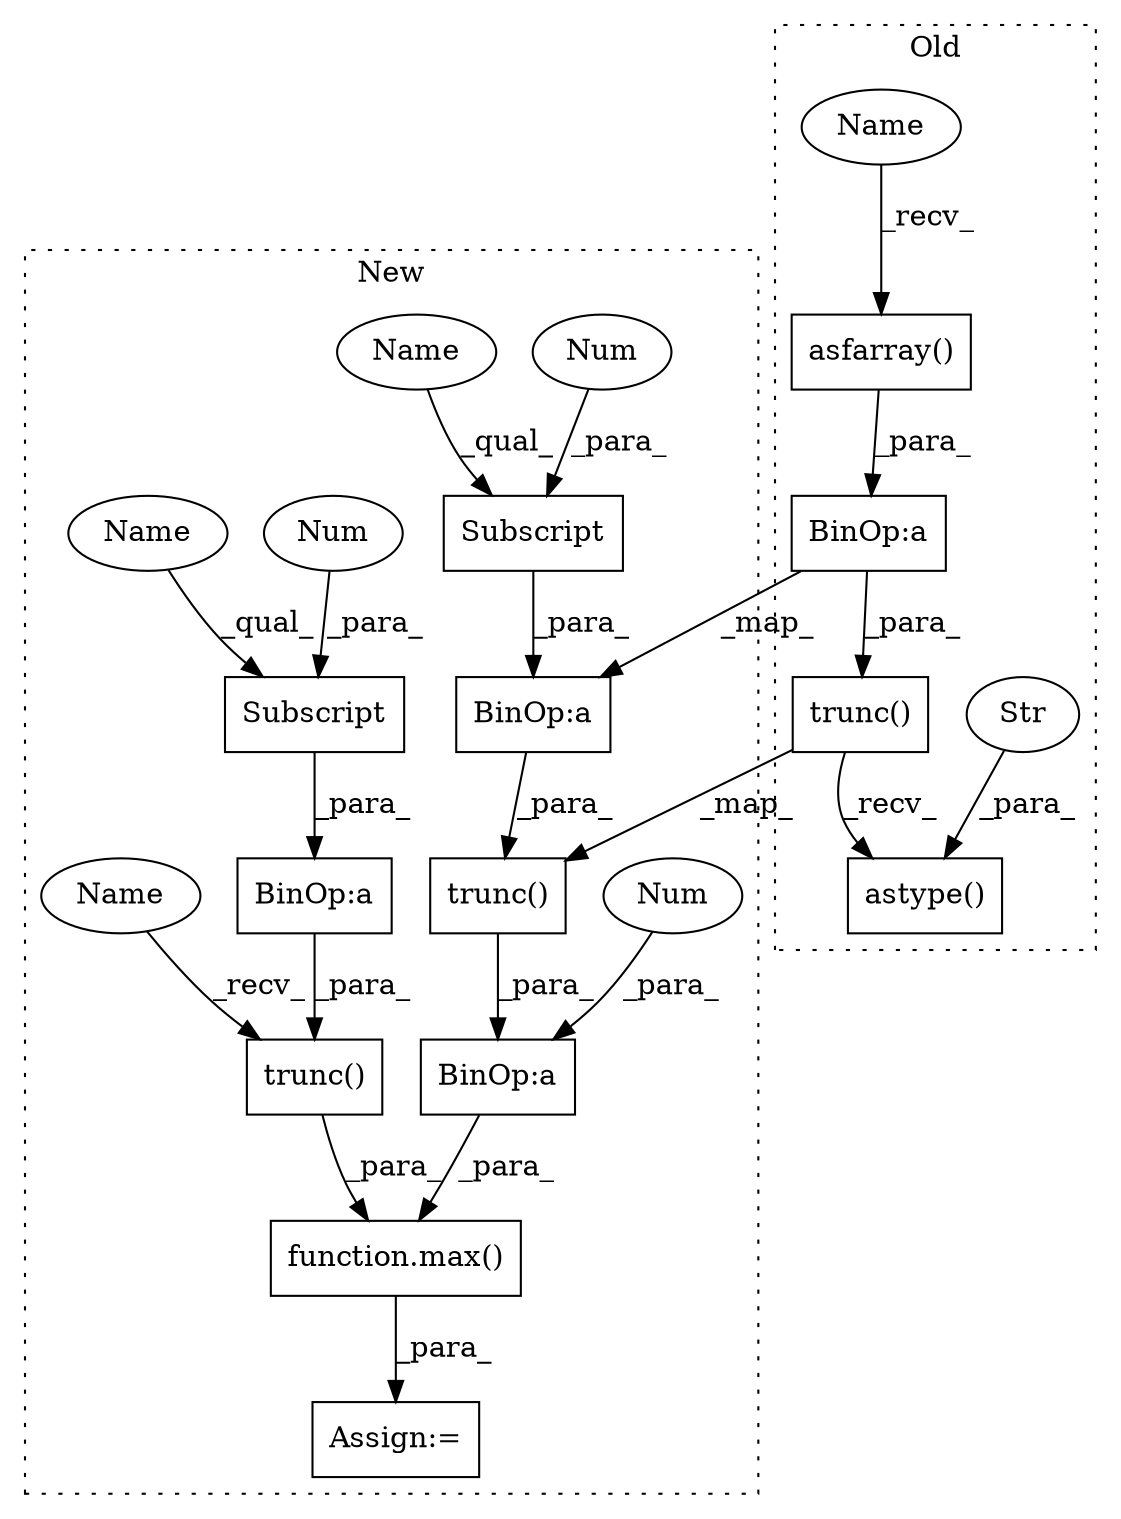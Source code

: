 digraph G {
subgraph cluster0 {
1 [label="asfarray()" a="75" s="1142,1164" l="12,1" shape="box"];
6 [label="astype()" a="75" s="1133,1199" l="59,1" shape="box"];
7 [label="Str" a="66" s="1192" l="7" shape="ellipse"];
10 [label="trunc()" a="75" s="1133,1183" l="9,1" shape="box"];
12 [label="BinOp:a" a="82" s="1165" l="3" shape="box"];
19 [label="Name" a="87" s="1142" l="2" shape="ellipse"];
label = "Old";
style="dotted";
}
subgraph cluster1 {
2 [label="Subscript" a="63" s="1281,0" l="13,0" shape="box"];
3 [label="Subscript" a="63" s="1203,0" l="13,0" shape="box"];
4 [label="BinOp:a" a="82" s="1294" l="3" shape="box"];
5 [label="trunc()" a="75" s="1270,1312" l="11,1" shape="box"];
8 [label="function.max()" a="75" s="1255,1313" l="4,1" shape="box"];
9 [label="BinOp:a" a="82" s="1264" l="3" shape="box"];
11 [label="trunc()" a="75" s="1192,1234" l="11,1" shape="box"];
13 [label="BinOp:a" a="82" s="1216" l="3" shape="box"];
14 [label="Num" a="76" s="1214" l="1" shape="ellipse"];
15 [label="Num" a="76" s="1292" l="1" shape="ellipse"];
16 [label="Num" a="76" s="1267" l="1" shape="ellipse"];
17 [label="Assign:=" a="68" s="1252" l="3" shape="box"];
18 [label="Name" a="87" s="1270" l="4" shape="ellipse"];
20 [label="Name" a="87" s="1203" l="10" shape="ellipse"];
21 [label="Name" a="87" s="1281" l="10" shape="ellipse"];
label = "New";
style="dotted";
}
1 -> 12 [label="_para_"];
2 -> 4 [label="_para_"];
3 -> 13 [label="_para_"];
4 -> 5 [label="_para_"];
5 -> 8 [label="_para_"];
7 -> 6 [label="_para_"];
8 -> 17 [label="_para_"];
9 -> 8 [label="_para_"];
10 -> 6 [label="_recv_"];
10 -> 11 [label="_map_"];
11 -> 9 [label="_para_"];
12 -> 13 [label="_map_"];
12 -> 10 [label="_para_"];
13 -> 11 [label="_para_"];
14 -> 3 [label="_para_"];
15 -> 2 [label="_para_"];
16 -> 9 [label="_para_"];
18 -> 5 [label="_recv_"];
19 -> 1 [label="_recv_"];
20 -> 3 [label="_qual_"];
21 -> 2 [label="_qual_"];
}